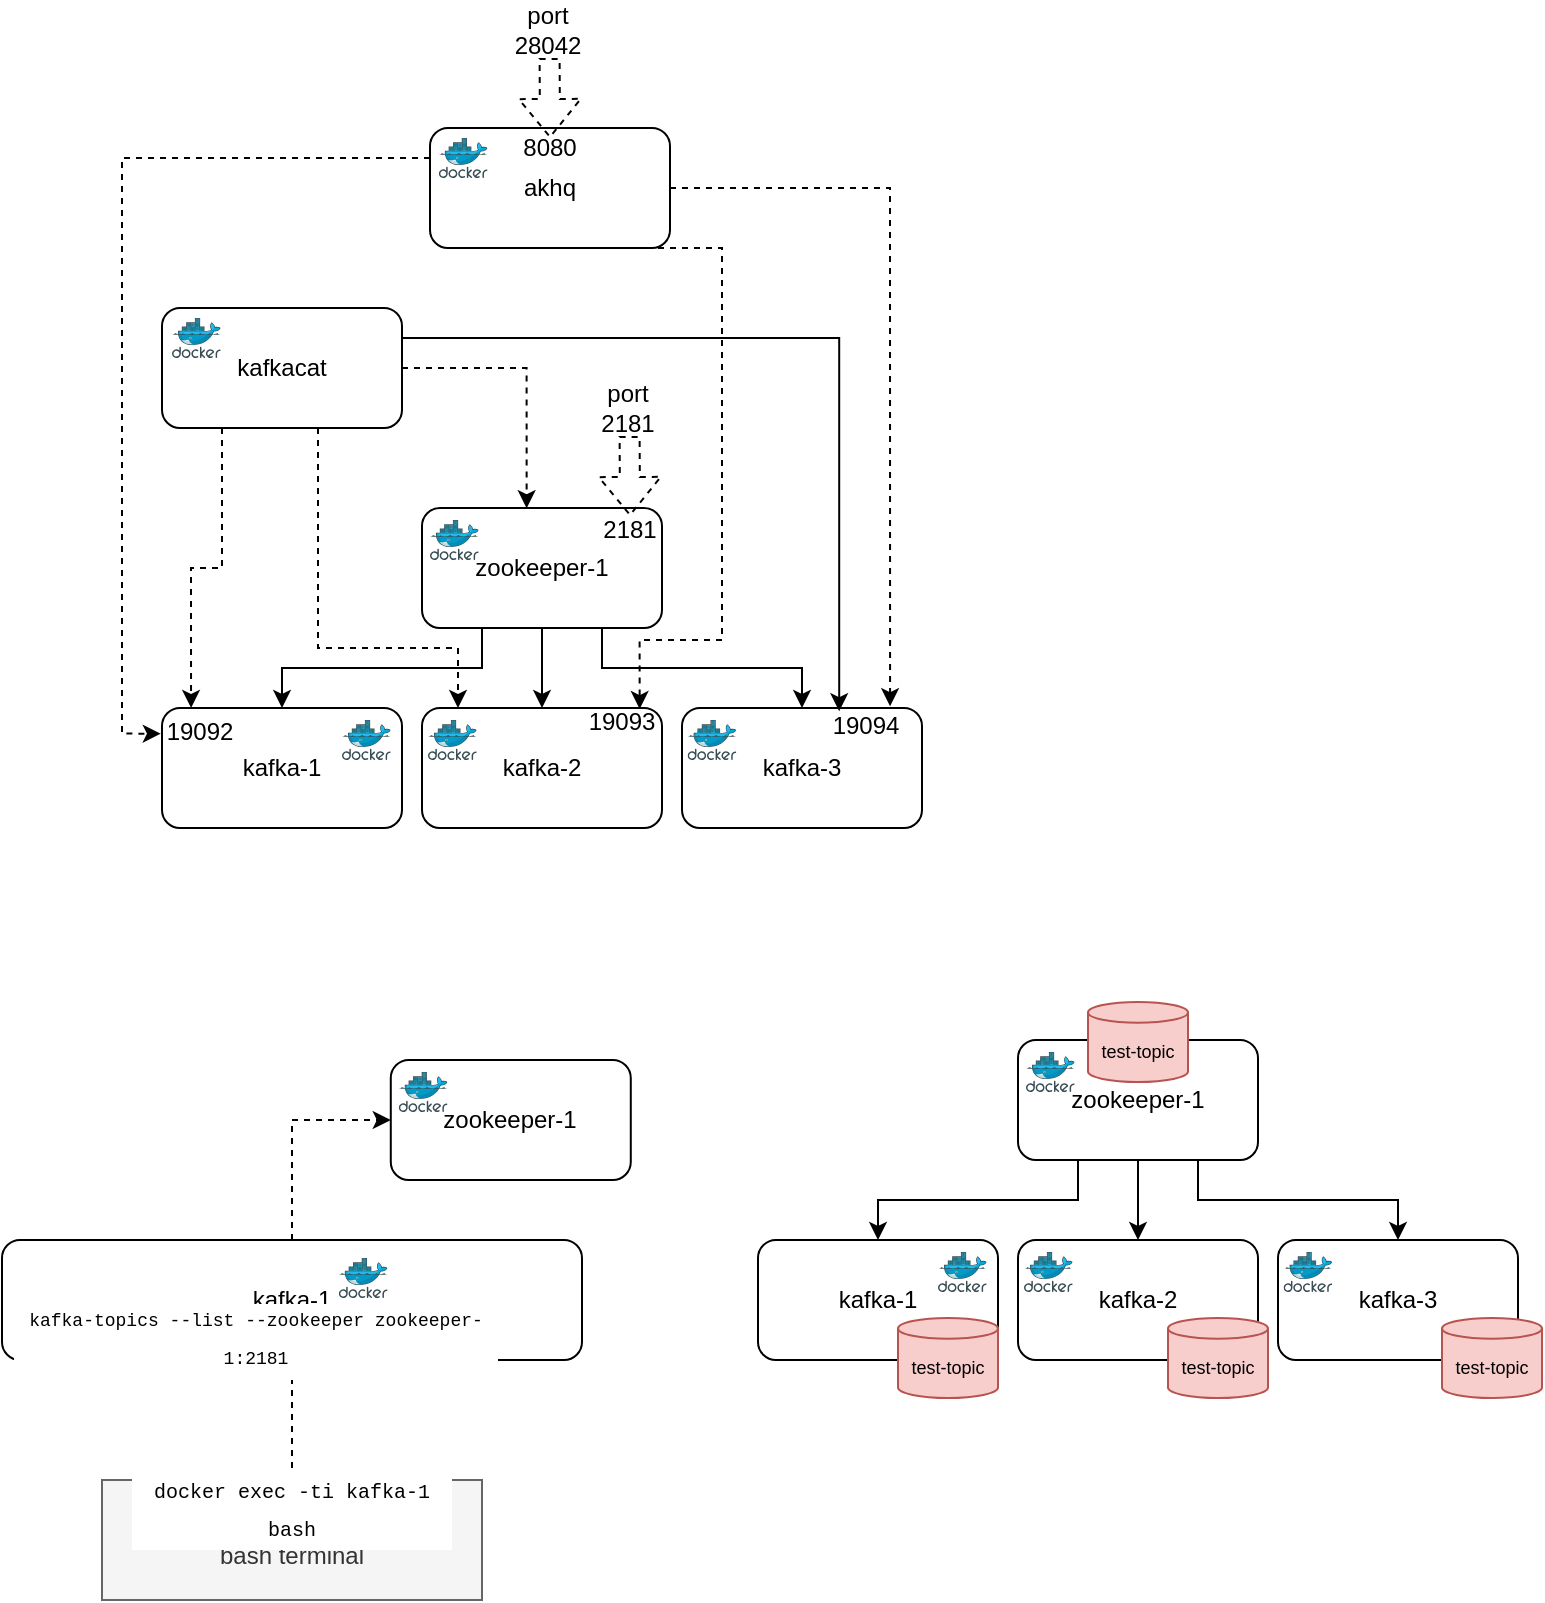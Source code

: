 <mxfile version="17.2.4" type="device" pages="2"><diagram id="u_uuwRc1NOv4MtVCJ0st" name="Page-1"><mxGraphModel dx="882" dy="692" grid="1" gridSize="10" guides="1" tooltips="1" connect="1" arrows="1" fold="1" page="1" pageScale="1" pageWidth="850" pageHeight="1100" math="0" shadow="0"><root><mxCell id="0"/><mxCell id="1" parent="0"/><mxCell id="iMErdK-eLQG_Rrcvuobb-1" value="kafka-1" style="rounded=1;whiteSpace=wrap;html=1;" vertex="1" parent="1"><mxGeometry x="140" y="374" width="120" height="60" as="geometry"/></mxCell><mxCell id="iMErdK-eLQG_Rrcvuobb-12" style="edgeStyle=orthogonalEdgeStyle;rounded=0;orthogonalLoop=1;jettySize=auto;html=1;exitX=0.25;exitY=1;exitDx=0;exitDy=0;entryX=0.5;entryY=0;entryDx=0;entryDy=0;" edge="1" parent="1" source="iMErdK-eLQG_Rrcvuobb-2" target="iMErdK-eLQG_Rrcvuobb-1"><mxGeometry relative="1" as="geometry"/></mxCell><mxCell id="iMErdK-eLQG_Rrcvuobb-13" style="edgeStyle=orthogonalEdgeStyle;rounded=0;orthogonalLoop=1;jettySize=auto;html=1;exitX=0.5;exitY=1;exitDx=0;exitDy=0;entryX=0.5;entryY=0;entryDx=0;entryDy=0;" edge="1" parent="1" source="iMErdK-eLQG_Rrcvuobb-2" target="iMErdK-eLQG_Rrcvuobb-3"><mxGeometry relative="1" as="geometry"/></mxCell><mxCell id="iMErdK-eLQG_Rrcvuobb-14" style="edgeStyle=orthogonalEdgeStyle;rounded=0;orthogonalLoop=1;jettySize=auto;html=1;exitX=0.75;exitY=1;exitDx=0;exitDy=0;entryX=0.5;entryY=0;entryDx=0;entryDy=0;" edge="1" parent="1" source="iMErdK-eLQG_Rrcvuobb-2" target="iMErdK-eLQG_Rrcvuobb-4"><mxGeometry relative="1" as="geometry"/></mxCell><mxCell id="iMErdK-eLQG_Rrcvuobb-2" value="zookeeper-1" style="rounded=1;whiteSpace=wrap;html=1;" vertex="1" parent="1"><mxGeometry x="270" y="274" width="120" height="60" as="geometry"/></mxCell><mxCell id="iMErdK-eLQG_Rrcvuobb-3" value="kafka-2" style="rounded=1;whiteSpace=wrap;html=1;" vertex="1" parent="1"><mxGeometry x="270" y="374" width="120" height="60" as="geometry"/></mxCell><mxCell id="iMErdK-eLQG_Rrcvuobb-4" value="kafka-3" style="rounded=1;whiteSpace=wrap;html=1;" vertex="1" parent="1"><mxGeometry x="400" y="374" width="120" height="60" as="geometry"/></mxCell><mxCell id="iMErdK-eLQG_Rrcvuobb-15" style="edgeStyle=orthogonalEdgeStyle;rounded=0;orthogonalLoop=1;jettySize=auto;html=1;exitX=1;exitY=0.5;exitDx=0;exitDy=0;entryX=0.436;entryY=0.002;entryDx=0;entryDy=0;entryPerimeter=0;dashed=1;" edge="1" parent="1" source="iMErdK-eLQG_Rrcvuobb-5" target="iMErdK-eLQG_Rrcvuobb-2"><mxGeometry relative="1" as="geometry"/></mxCell><mxCell id="iMErdK-eLQG_Rrcvuobb-16" style="edgeStyle=orthogonalEdgeStyle;rounded=0;orthogonalLoop=1;jettySize=auto;html=1;exitX=0.25;exitY=1;exitDx=0;exitDy=0;entryX=0.121;entryY=-0.001;entryDx=0;entryDy=0;entryPerimeter=0;dashed=1;" edge="1" parent="1" source="iMErdK-eLQG_Rrcvuobb-5" target="iMErdK-eLQG_Rrcvuobb-1"><mxGeometry relative="1" as="geometry"/></mxCell><mxCell id="iMErdK-eLQG_Rrcvuobb-17" style="edgeStyle=orthogonalEdgeStyle;rounded=0;orthogonalLoop=1;jettySize=auto;html=1;exitX=1;exitY=0.25;exitDx=0;exitDy=0;entryX=0.655;entryY=0.027;entryDx=0;entryDy=0;entryPerimeter=0;" edge="1" parent="1" source="iMErdK-eLQG_Rrcvuobb-5" target="iMErdK-eLQG_Rrcvuobb-4"><mxGeometry relative="1" as="geometry"/></mxCell><mxCell id="iMErdK-eLQG_Rrcvuobb-18" style="edgeStyle=orthogonalEdgeStyle;rounded=0;orthogonalLoop=1;jettySize=auto;html=1;exitX=0.75;exitY=1;exitDx=0;exitDy=0;entryX=0.25;entryY=0;entryDx=0;entryDy=0;dashed=1;" edge="1" parent="1"><mxGeometry relative="1" as="geometry"><mxPoint x="218" y="234" as="sourcePoint"/><mxPoint x="288" y="374" as="targetPoint"/><Array as="points"><mxPoint x="218" y="344"/><mxPoint x="288" y="344"/></Array></mxGeometry></mxCell><mxCell id="iMErdK-eLQG_Rrcvuobb-5" value="kafkacat" style="rounded=1;whiteSpace=wrap;html=1;" vertex="1" parent="1"><mxGeometry x="140" y="174" width="120" height="60" as="geometry"/></mxCell><mxCell id="iMErdK-eLQG_Rrcvuobb-6" value="" style="sketch=0;aspect=fixed;html=1;points=[];align=center;image;fontSize=12;image=img/lib/mscae/Docker.svg;" vertex="1" parent="1"><mxGeometry x="230" y="380" width="24.39" height="20" as="geometry"/></mxCell><mxCell id="iMErdK-eLQG_Rrcvuobb-7" value="" style="sketch=0;aspect=fixed;html=1;points=[];align=center;image;fontSize=12;image=img/lib/mscae/Docker.svg;" vertex="1" parent="1"><mxGeometry x="273" y="380" width="24.39" height="20" as="geometry"/></mxCell><mxCell id="iMErdK-eLQG_Rrcvuobb-10" value="" style="sketch=0;aspect=fixed;html=1;points=[];align=center;image;fontSize=12;image=img/lib/mscae/Docker.svg;" vertex="1" parent="1"><mxGeometry x="145" y="179" width="24.39" height="20" as="geometry"/></mxCell><mxCell id="iMErdK-eLQG_Rrcvuobb-11" value="" style="sketch=0;aspect=fixed;html=1;points=[];align=center;image;fontSize=12;image=img/lib/mscae/Docker.svg;" vertex="1" parent="1"><mxGeometry x="274" y="280" width="24.39" height="20" as="geometry"/></mxCell><mxCell id="Xvgvric5l0xAFflvNCxh-2" style="edgeStyle=orthogonalEdgeStyle;rounded=0;orthogonalLoop=1;jettySize=auto;html=1;exitX=1;exitY=0.5;exitDx=0;exitDy=0;entryX=0.867;entryY=-0.015;entryDx=0;entryDy=0;entryPerimeter=0;dashed=1;" edge="1" parent="1" source="iMErdK-eLQG_Rrcvuobb-19" target="iMErdK-eLQG_Rrcvuobb-4"><mxGeometry relative="1" as="geometry"/></mxCell><mxCell id="Xvgvric5l0xAFflvNCxh-3" style="edgeStyle=orthogonalEdgeStyle;rounded=0;orthogonalLoop=1;jettySize=auto;html=1;exitX=0;exitY=0.25;exitDx=0;exitDy=0;dashed=1;entryX=-0.005;entryY=0.214;entryDx=0;entryDy=0;entryPerimeter=0;" edge="1" parent="1" source="iMErdK-eLQG_Rrcvuobb-19" target="iMErdK-eLQG_Rrcvuobb-1"><mxGeometry relative="1" as="geometry"/></mxCell><mxCell id="Xvgvric5l0xAFflvNCxh-4" style="edgeStyle=orthogonalEdgeStyle;rounded=0;orthogonalLoop=1;jettySize=auto;html=1;exitX=0.75;exitY=1;exitDx=0;exitDy=0;entryX=0.907;entryY=0.009;entryDx=0;entryDy=0;entryPerimeter=0;dashed=1;" edge="1" parent="1" source="iMErdK-eLQG_Rrcvuobb-19" target="iMErdK-eLQG_Rrcvuobb-3"><mxGeometry relative="1" as="geometry"><Array as="points"><mxPoint x="420" y="144"/><mxPoint x="420" y="340"/><mxPoint x="379" y="340"/></Array></mxGeometry></mxCell><mxCell id="iMErdK-eLQG_Rrcvuobb-19" value="akhq" style="rounded=1;whiteSpace=wrap;html=1;" vertex="1" parent="1"><mxGeometry x="274.0" y="84" width="120" height="60" as="geometry"/></mxCell><mxCell id="iMErdK-eLQG_Rrcvuobb-20" value="" style="sketch=0;aspect=fixed;html=1;points=[];align=center;image;fontSize=12;image=img/lib/mscae/Docker.svg;" vertex="1" parent="1"><mxGeometry x="278.42" y="89" width="24.39" height="20" as="geometry"/></mxCell><mxCell id="iMErdK-eLQG_Rrcvuobb-21" value="" style="shape=flexArrow;endArrow=classic;html=1;rounded=0;dashed=1;entryX=0.5;entryY=0;entryDx=0;entryDy=0;" edge="1" parent="1"><mxGeometry width="50" height="50" relative="1" as="geometry"><mxPoint x="333.81" y="49" as="sourcePoint"/><mxPoint x="334.0" y="89" as="targetPoint"/></mxGeometry></mxCell><mxCell id="iMErdK-eLQG_Rrcvuobb-22" value="port 28042" style="text;html=1;strokeColor=none;fillColor=none;align=center;verticalAlign=middle;whiteSpace=wrap;rounded=0;" vertex="1" parent="1"><mxGeometry x="307.81" y="20" width="50" height="30" as="geometry"/></mxCell><mxCell id="iMErdK-eLQG_Rrcvuobb-23" value="8080" style="text;html=1;strokeColor=none;fillColor=none;align=center;verticalAlign=middle;whiteSpace=wrap;rounded=0;" vertex="1" parent="1"><mxGeometry x="303.81" y="79" width="60" height="30" as="geometry"/></mxCell><mxCell id="iMErdK-eLQG_Rrcvuobb-24" value="" style="shape=flexArrow;endArrow=classic;html=1;rounded=0;dashed=1;entryX=0.5;entryY=0;entryDx=0;entryDy=0;" edge="1" parent="1"><mxGeometry width="50" height="50" relative="1" as="geometry"><mxPoint x="373.81" y="238" as="sourcePoint"/><mxPoint x="374" y="278" as="targetPoint"/></mxGeometry></mxCell><mxCell id="iMErdK-eLQG_Rrcvuobb-25" value="port 2181" style="text;html=1;strokeColor=none;fillColor=none;align=center;verticalAlign=middle;whiteSpace=wrap;rounded=0;" vertex="1" parent="1"><mxGeometry x="347.81" y="209" width="50" height="30" as="geometry"/></mxCell><mxCell id="iMErdK-eLQG_Rrcvuobb-26" value="2181" style="text;html=1;strokeColor=none;fillColor=none;align=center;verticalAlign=middle;whiteSpace=wrap;rounded=0;" vertex="1" parent="1"><mxGeometry x="344" y="270" width="60" height="30" as="geometry"/></mxCell><mxCell id="Xvgvric5l0xAFflvNCxh-1" value="" style="sketch=0;aspect=fixed;html=1;points=[];align=center;image;fontSize=12;image=img/lib/mscae/Docker.svg;" vertex="1" parent="1"><mxGeometry x="402.8" y="380" width="24.39" height="20" as="geometry"/></mxCell><mxCell id="Xvgvric5l0xAFflvNCxh-5" value="19093" style="text;html=1;strokeColor=none;fillColor=none;align=center;verticalAlign=middle;whiteSpace=wrap;rounded=0;" vertex="1" parent="1"><mxGeometry x="340" y="366" width="60" height="30" as="geometry"/></mxCell><mxCell id="Xvgvric5l0xAFflvNCxh-6" value="19094" style="text;html=1;strokeColor=none;fillColor=none;align=center;verticalAlign=middle;whiteSpace=wrap;rounded=0;" vertex="1" parent="1"><mxGeometry x="462" y="368" width="60" height="30" as="geometry"/></mxCell><mxCell id="Xvgvric5l0xAFflvNCxh-7" value="19092" style="text;html=1;strokeColor=none;fillColor=none;align=center;verticalAlign=middle;whiteSpace=wrap;rounded=0;" vertex="1" parent="1"><mxGeometry x="129.19" y="371" width="60" height="30" as="geometry"/></mxCell><mxCell id="Xvgvric5l0xAFflvNCxh-15" style="edgeStyle=orthogonalEdgeStyle;rounded=0;orthogonalLoop=1;jettySize=auto;html=1;exitX=0.5;exitY=0;exitDx=0;exitDy=0;entryX=0;entryY=0.5;entryDx=0;entryDy=0;dashed=1;" edge="1" parent="1" source="Xvgvric5l0xAFflvNCxh-8" target="Xvgvric5l0xAFflvNCxh-13"><mxGeometry relative="1" as="geometry"/></mxCell><mxCell id="Xvgvric5l0xAFflvNCxh-8" value="kafka-1" style="rounded=1;whiteSpace=wrap;html=1;" vertex="1" parent="1"><mxGeometry x="60" y="640" width="290" height="60" as="geometry"/></mxCell><mxCell id="Xvgvric5l0xAFflvNCxh-9" value="" style="sketch=0;aspect=fixed;html=1;points=[];align=center;image;fontSize=12;image=img/lib/mscae/Docker.svg;" vertex="1" parent="1"><mxGeometry x="228.42" y="649" width="24.39" height="20" as="geometry"/></mxCell><mxCell id="Xvgvric5l0xAFflvNCxh-12" style="edgeStyle=orthogonalEdgeStyle;rounded=0;orthogonalLoop=1;jettySize=auto;html=1;exitX=0.5;exitY=0;exitDx=0;exitDy=0;dashed=1;" edge="1" parent="1" source="Xvgvric5l0xAFflvNCxh-11" target="Xvgvric5l0xAFflvNCxh-8"><mxGeometry relative="1" as="geometry"/></mxCell><mxCell id="Xvgvric5l0xAFflvNCxh-11" value="&lt;br&gt;bash terminal" style="rounded=0;whiteSpace=wrap;html=1;fillColor=#f5f5f5;fontColor=#333333;strokeColor=#666666;" vertex="1" parent="1"><mxGeometry x="110" y="760" width="190" height="60" as="geometry"/></mxCell><mxCell id="Xvgvric5l0xAFflvNCxh-13" value="zookeeper-1" style="rounded=1;whiteSpace=wrap;html=1;" vertex="1" parent="1"><mxGeometry x="254.39" y="550" width="120" height="60" as="geometry"/></mxCell><mxCell id="Xvgvric5l0xAFflvNCxh-14" value="" style="sketch=0;aspect=fixed;html=1;points=[];align=center;image;fontSize=12;image=img/lib/mscae/Docker.svg;" vertex="1" parent="1"><mxGeometry x="258.39" y="556" width="24.39" height="20" as="geometry"/></mxCell><mxCell id="Xvgvric5l0xAFflvNCxh-16" value="&#10;&#10;&lt;div style=&quot;color: rgb(0, 0, 0); background-color: rgb(255, 255, 255); font-family: consolas, &amp;quot;courier new&amp;quot;, monospace; font-weight: normal; font-size: 10px; line-height: 19px;&quot;&gt;&lt;div style=&quot;font-size: 10px;&quot;&gt;&lt;span style=&quot;color: rgb(0, 0, 0); font-size: 10px;&quot;&gt;docker exec -ti kafka-1 bash&lt;/span&gt;&lt;/div&gt;&lt;/div&gt;&#10;&#10;" style="text;html=1;strokeColor=none;fillColor=none;align=center;verticalAlign=middle;whiteSpace=wrap;rounded=0;fontSize=10;" vertex="1" parent="1"><mxGeometry x="124.19" y="760" width="162.19" height="30" as="geometry"/></mxCell><mxCell id="Xvgvric5l0xAFflvNCxh-17" value="&lt;div style=&quot;background-color: rgb(255, 255, 255); font-family: consolas, &amp;quot;courier new&amp;quot;, monospace; font-size: 9px; line-height: 19px;&quot;&gt;kafka-topics --list --zookeeper zookeeper-1:2181&lt;/div&gt;" style="text;html=1;strokeColor=none;fillColor=none;align=center;verticalAlign=middle;whiteSpace=wrap;rounded=0;fontSize=9;" vertex="1" parent="1"><mxGeometry x="65" y="675" width="243.77" height="30" as="geometry"/></mxCell><mxCell id="Xvgvric5l0xAFflvNCxh-18" value="kafka-1" style="rounded=1;whiteSpace=wrap;html=1;" vertex="1" parent="1"><mxGeometry x="438" y="640" width="120" height="60" as="geometry"/></mxCell><mxCell id="Xvgvric5l0xAFflvNCxh-19" style="edgeStyle=orthogonalEdgeStyle;rounded=0;orthogonalLoop=1;jettySize=auto;html=1;exitX=0.25;exitY=1;exitDx=0;exitDy=0;entryX=0.5;entryY=0;entryDx=0;entryDy=0;" edge="1" parent="1" source="Xvgvric5l0xAFflvNCxh-22" target="Xvgvric5l0xAFflvNCxh-18"><mxGeometry relative="1" as="geometry"/></mxCell><mxCell id="Xvgvric5l0xAFflvNCxh-20" style="edgeStyle=orthogonalEdgeStyle;rounded=0;orthogonalLoop=1;jettySize=auto;html=1;exitX=0.5;exitY=1;exitDx=0;exitDy=0;entryX=0.5;entryY=0;entryDx=0;entryDy=0;" edge="1" parent="1" source="Xvgvric5l0xAFflvNCxh-22" target="Xvgvric5l0xAFflvNCxh-23"><mxGeometry relative="1" as="geometry"/></mxCell><mxCell id="Xvgvric5l0xAFflvNCxh-21" style="edgeStyle=orthogonalEdgeStyle;rounded=0;orthogonalLoop=1;jettySize=auto;html=1;exitX=0.75;exitY=1;exitDx=0;exitDy=0;entryX=0.5;entryY=0;entryDx=0;entryDy=0;" edge="1" parent="1" source="Xvgvric5l0xAFflvNCxh-22" target="Xvgvric5l0xAFflvNCxh-24"><mxGeometry relative="1" as="geometry"/></mxCell><mxCell id="Xvgvric5l0xAFflvNCxh-22" value="zookeeper-1" style="rounded=1;whiteSpace=wrap;html=1;" vertex="1" parent="1"><mxGeometry x="568" y="540" width="120" height="60" as="geometry"/></mxCell><mxCell id="Xvgvric5l0xAFflvNCxh-23" value="kafka-2" style="rounded=1;whiteSpace=wrap;html=1;" vertex="1" parent="1"><mxGeometry x="568" y="640" width="120" height="60" as="geometry"/></mxCell><mxCell id="Xvgvric5l0xAFflvNCxh-24" value="kafka-3" style="rounded=1;whiteSpace=wrap;html=1;" vertex="1" parent="1"><mxGeometry x="698" y="640" width="120" height="60" as="geometry"/></mxCell><mxCell id="Xvgvric5l0xAFflvNCxh-25" value="" style="sketch=0;aspect=fixed;html=1;points=[];align=center;image;fontSize=12;image=img/lib/mscae/Docker.svg;" vertex="1" parent="1"><mxGeometry x="528" y="646" width="24.39" height="20" as="geometry"/></mxCell><mxCell id="Xvgvric5l0xAFflvNCxh-26" value="" style="sketch=0;aspect=fixed;html=1;points=[];align=center;image;fontSize=12;image=img/lib/mscae/Docker.svg;" vertex="1" parent="1"><mxGeometry x="571" y="646" width="24.39" height="20" as="geometry"/></mxCell><mxCell id="Xvgvric5l0xAFflvNCxh-27" value="" style="sketch=0;aspect=fixed;html=1;points=[];align=center;image;fontSize=12;image=img/lib/mscae/Docker.svg;" vertex="1" parent="1"><mxGeometry x="572" y="546" width="24.39" height="20" as="geometry"/></mxCell><mxCell id="Xvgvric5l0xAFflvNCxh-29" value="" style="sketch=0;aspect=fixed;html=1;points=[];align=center;image;fontSize=12;image=img/lib/mscae/Docker.svg;" vertex="1" parent="1"><mxGeometry x="700.8" y="646" width="24.39" height="20" as="geometry"/></mxCell><mxCell id="Xvgvric5l0xAFflvNCxh-33" value="test-topic" style="shape=cylinder3;whiteSpace=wrap;html=1;boundedLbl=1;backgroundOutline=1;size=5.2;fontSize=9;fillColor=#f8cecc;strokeColor=#b85450;" vertex="1" parent="1"><mxGeometry x="603" y="521" width="50" height="40" as="geometry"/></mxCell><mxCell id="Xvgvric5l0xAFflvNCxh-34" value="test-topic" style="shape=cylinder3;whiteSpace=wrap;html=1;boundedLbl=1;backgroundOutline=1;size=5.2;fontSize=9;fillColor=#f8cecc;strokeColor=#b85450;" vertex="1" parent="1"><mxGeometry x="508" y="679" width="50" height="40" as="geometry"/></mxCell><mxCell id="Xvgvric5l0xAFflvNCxh-35" value="test-topic" style="shape=cylinder3;whiteSpace=wrap;html=1;boundedLbl=1;backgroundOutline=1;size=5.2;fontSize=9;fillColor=#f8cecc;strokeColor=#b85450;" vertex="1" parent="1"><mxGeometry x="643" y="679" width="50" height="40" as="geometry"/></mxCell><mxCell id="Xvgvric5l0xAFflvNCxh-36" value="test-topic" style="shape=cylinder3;whiteSpace=wrap;html=1;boundedLbl=1;backgroundOutline=1;size=5.2;fontSize=9;fillColor=#f8cecc;strokeColor=#b85450;" vertex="1" parent="1"><mxGeometry x="780" y="679" width="50" height="40" as="geometry"/></mxCell></root></mxGraphModel></diagram><diagram id="PzvFDjlK8IA-W3NOk99B" name="Page-2"><mxGraphModel dx="901" dy="393" grid="1" gridSize="10" guides="1" tooltips="1" connect="1" arrows="1" fold="1" page="0" pageScale="1" pageWidth="850" pageHeight="1100" math="0" shadow="0"><root><mxCell id="0"/><mxCell id="1" parent="0"/><mxCell id="pv3WKwKZYlG93iTxQAby-16" value="" style="rounded=0;whiteSpace=wrap;html=1;fontSize=9;fillColor=#f5f5f5;fontColor=#333333;strokeColor=#666666;" vertex="1" parent="1"><mxGeometry x="140" y="255" width="440" height="285" as="geometry"/></mxCell><mxCell id="pv3WKwKZYlG93iTxQAby-1" value="kafka-1" style="rounded=1;whiteSpace=wrap;html=1;" vertex="1" parent="1"><mxGeometry x="170" y="409" width="120" height="60" as="geometry"/></mxCell><mxCell id="pv3WKwKZYlG93iTxQAby-2" style="edgeStyle=orthogonalEdgeStyle;rounded=0;orthogonalLoop=1;jettySize=auto;html=1;exitX=0.25;exitY=1;exitDx=0;exitDy=0;entryX=0.75;entryY=0;entryDx=0;entryDy=0;" edge="1" parent="1" source="pv3WKwKZYlG93iTxQAby-5" target="pv3WKwKZYlG93iTxQAby-1"><mxGeometry relative="1" as="geometry"/></mxCell><mxCell id="pv3WKwKZYlG93iTxQAby-3" style="edgeStyle=orthogonalEdgeStyle;rounded=0;orthogonalLoop=1;jettySize=auto;html=1;exitX=0.5;exitY=1;exitDx=0;exitDy=0;entryX=0.5;entryY=0;entryDx=0;entryDy=0;" edge="1" parent="1" source="pv3WKwKZYlG93iTxQAby-5" target="pv3WKwKZYlG93iTxQAby-6"><mxGeometry relative="1" as="geometry"/></mxCell><mxCell id="pv3WKwKZYlG93iTxQAby-4" style="edgeStyle=orthogonalEdgeStyle;rounded=0;orthogonalLoop=1;jettySize=auto;html=1;exitX=0.75;exitY=1;exitDx=0;exitDy=0;entryX=0.5;entryY=0;entryDx=0;entryDy=0;" edge="1" parent="1" source="pv3WKwKZYlG93iTxQAby-5" target="pv3WKwKZYlG93iTxQAby-7"><mxGeometry relative="1" as="geometry"/></mxCell><mxCell id="pv3WKwKZYlG93iTxQAby-5" value="zookeeper-1" style="rounded=1;whiteSpace=wrap;html=1;" vertex="1" parent="1"><mxGeometry x="300" y="309" width="120" height="60" as="geometry"/></mxCell><mxCell id="pv3WKwKZYlG93iTxQAby-6" value="kafka-2" style="rounded=1;whiteSpace=wrap;html=1;" vertex="1" parent="1"><mxGeometry x="300" y="409" width="120" height="60" as="geometry"/></mxCell><mxCell id="pv3WKwKZYlG93iTxQAby-7" value="kafka-3" style="rounded=1;whiteSpace=wrap;html=1;" vertex="1" parent="1"><mxGeometry x="430" y="409" width="120" height="60" as="geometry"/></mxCell><mxCell id="pv3WKwKZYlG93iTxQAby-8" value="" style="sketch=0;aspect=fixed;html=1;points=[];align=center;image;fontSize=12;image=img/lib/mscae/Docker.svg;" vertex="1" parent="1"><mxGeometry x="260" y="415" width="24.39" height="20" as="geometry"/></mxCell><mxCell id="pv3WKwKZYlG93iTxQAby-9" value="" style="sketch=0;aspect=fixed;html=1;points=[];align=center;image;fontSize=12;image=img/lib/mscae/Docker.svg;" vertex="1" parent="1"><mxGeometry x="303" y="415" width="24.39" height="20" as="geometry"/></mxCell><mxCell id="pv3WKwKZYlG93iTxQAby-10" value="" style="sketch=0;aspect=fixed;html=1;points=[];align=center;image;fontSize=12;image=img/lib/mscae/Docker.svg;" vertex="1" parent="1"><mxGeometry x="304" y="315" width="24.39" height="20" as="geometry"/></mxCell><mxCell id="pv3WKwKZYlG93iTxQAby-11" value="" style="sketch=0;aspect=fixed;html=1;points=[];align=center;image;fontSize=12;image=img/lib/mscae/Docker.svg;" vertex="1" parent="1"><mxGeometry x="432.8" y="415" width="24.39" height="20" as="geometry"/></mxCell><mxCell id="pv3WKwKZYlG93iTxQAby-13" value="test-topic" style="shape=cylinder3;whiteSpace=wrap;html=1;boundedLbl=1;backgroundOutline=1;size=5.2;fontSize=9;fillColor=#f8cecc;strokeColor=#b85450;" vertex="1" parent="1"><mxGeometry x="199.39" y="490" width="105" height="40" as="geometry"/></mxCell><mxCell id="pv3WKwKZYlG93iTxQAby-17" value="Kafka Cluster" style="text;html=1;strokeColor=none;fillColor=none;align=center;verticalAlign=middle;whiteSpace=wrap;rounded=0;fontSize=9;" vertex="1" parent="1"><mxGeometry x="519" y="255" width="60" height="30" as="geometry"/></mxCell><mxCell id="ieklSCvzwvXhDXg3WENt-3" style="edgeStyle=orthogonalEdgeStyle;rounded=0;orthogonalLoop=1;jettySize=auto;html=1;exitX=0.5;exitY=1;exitDx=0;exitDy=0;entryX=0.25;entryY=0;entryDx=0;entryDy=0;dashed=1;fontSize=9;" edge="1" parent="1" source="ieklSCvzwvXhDXg3WENt-1" target="pv3WKwKZYlG93iTxQAby-1"><mxGeometry relative="1" as="geometry"/></mxCell><mxCell id="ieklSCvzwvXhDXg3WENt-6" style="edgeStyle=orthogonalEdgeStyle;rounded=0;orthogonalLoop=1;jettySize=auto;html=1;exitX=0.75;exitY=1;exitDx=0;exitDy=0;dashed=1;fontSize=9;" edge="1" parent="1" source="ieklSCvzwvXhDXg3WENt-1" target="pv3WKwKZYlG93iTxQAby-1"><mxGeometry relative="1" as="geometry"><Array as="points"><mxPoint x="260" y="350"/><mxPoint x="230" y="350"/></Array></mxGeometry></mxCell><mxCell id="ieklSCvzwvXhDXg3WENt-1" value="kafkacat" style="rounded=1;whiteSpace=wrap;html=1;" vertex="1" parent="1"><mxGeometry x="170" y="150" width="120" height="60" as="geometry"/></mxCell><mxCell id="ieklSCvzwvXhDXg3WENt-2" value="" style="sketch=0;aspect=fixed;html=1;points=[];align=center;image;fontSize=12;image=img/lib/mscae/Docker.svg;" vertex="1" parent="1"><mxGeometry x="175" y="155" width="24.39" height="20" as="geometry"/></mxCell><mxCell id="ieklSCvzwvXhDXg3WENt-4" style="edgeStyle=orthogonalEdgeStyle;rounded=0;orthogonalLoop=1;jettySize=auto;html=1;exitX=0.25;exitY=0;exitDx=0;exitDy=0;entryX=0.145;entryY=0;entryDx=0;entryDy=1.508;entryPerimeter=0;dashed=1;fontSize=9;" edge="1" parent="1" source="pv3WKwKZYlG93iTxQAby-1" target="pv3WKwKZYlG93iTxQAby-13"><mxGeometry relative="1" as="geometry"><Array as="points"><mxPoint x="200" y="460"/><mxPoint x="215" y="460"/><mxPoint x="215" y="492"/></Array></mxGeometry></mxCell><mxCell id="ieklSCvzwvXhDXg3WENt-5" value="&lt;div style=&quot;background-color: rgb(255, 255, 255); font-family: consolas, &amp;quot;courier new&amp;quot;, monospace; font-size: 10px; line-height: 19px;&quot;&gt;kafkacat -C -b kafka-1:19092 -t test-topic&lt;/div&gt;" style="text;html=1;strokeColor=none;fillColor=none;align=center;verticalAlign=middle;whiteSpace=wrap;rounded=0;fontSize=10;" vertex="1" parent="1"><mxGeometry x="-14" y="210" width="247.4" height="30" as="geometry"/></mxCell><mxCell id="ieklSCvzwvXhDXg3WENt-7" style="edgeStyle=orthogonalEdgeStyle;rounded=0;orthogonalLoop=1;jettySize=auto;html=1;exitX=0.5;exitY=0;exitDx=0;exitDy=0;entryX=0.5;entryY=0;entryDx=0;entryDy=0;entryPerimeter=0;dashed=1;fontSize=9;" edge="1" parent="1" source="pv3WKwKZYlG93iTxQAby-1" target="pv3WKwKZYlG93iTxQAby-13"><mxGeometry relative="1" as="geometry"><Array as="points"><mxPoint x="230" y="460"/><mxPoint x="252" y="460"/></Array></mxGeometry></mxCell><mxCell id="ieklSCvzwvXhDXg3WENt-8" value="&lt;div style=&quot;background-color: rgb(255, 255, 255); font-family: consolas, &amp;quot;courier new&amp;quot;, monospace; font-size: 10px; line-height: 19px;&quot;&gt;&lt;div style=&quot;font-family: consolas, &amp;quot;courier new&amp;quot;, monospace; font-size: 10px; line-height: 19px;&quot;&gt;kafkacat -P -b kafka-1:19092 -t test-topic&lt;/div&gt;&lt;/div&gt;" style="text;html=1;strokeColor=none;fillColor=none;align=center;verticalAlign=middle;whiteSpace=wrap;rounded=0;fontSize=10;" vertex="1" parent="1"><mxGeometry x="254" y="212" width="263" height="30" as="geometry"/></mxCell><mxCell id="ieklSCvzwvXhDXg3WENt-9" value="test-topic" style="shape=cylinder3;whiteSpace=wrap;html=1;boundedLbl=1;backgroundOutline=1;size=5.2;fontSize=15;fillColor=#f8cecc;strokeColor=#b85450;" vertex="1" parent="1"><mxGeometry x="210" y="820" width="170" height="130" as="geometry"/></mxCell><mxCell id="ieklSCvzwvXhDXg3WENt-20" style="edgeStyle=orthogonalEdgeStyle;rounded=0;orthogonalLoop=1;jettySize=auto;html=1;exitX=1.003;exitY=0.102;exitDx=0;exitDy=0;entryX=-0.006;entryY=0.166;entryDx=0;entryDy=0;entryPerimeter=0;dashed=1;fontSize=15;exitPerimeter=0;" edge="1" parent="1" source="ieklSCvzwvXhDXg3WENt-19" target="ieklSCvzwvXhDXg3WENt-9"><mxGeometry relative="1" as="geometry"><Array as="points"><mxPoint x="80" y="850"/><mxPoint x="145" y="850"/><mxPoint x="145" y="842"/></Array></mxGeometry></mxCell><mxCell id="ieklSCvzwvXhDXg3WENt-19" value="Producer" style="rounded=0;whiteSpace=wrap;html=1;fontSize=15;" vertex="1" parent="1"><mxGeometry x="-40" y="840" width="120" height="60" as="geometry"/></mxCell><mxCell id="ieklSCvzwvXhDXg3WENt-21" style="edgeStyle=orthogonalEdgeStyle;rounded=0;orthogonalLoop=1;jettySize=auto;html=1;exitX=1;exitY=0.5;exitDx=0;exitDy=0;entryX=0;entryY=0;entryDx=0;entryDy=94.9;entryPerimeter=0;dashed=1;fontSize=15;" edge="1" source="ieklSCvzwvXhDXg3WENt-22" parent="1"><mxGeometry relative="1" as="geometry"><mxPoint x="180" y="854.9" as="targetPoint"/></mxGeometry></mxCell><mxCell id="ieklSCvzwvXhDXg3WENt-22" value="Producer" style="rounded=0;whiteSpace=wrap;html=1;fontSize=15;" vertex="1" parent="1"><mxGeometry x="-30" y="850" width="120" height="60" as="geometry"/></mxCell><mxCell id="ieklSCvzwvXhDXg3WENt-23" style="edgeStyle=orthogonalEdgeStyle;rounded=0;orthogonalLoop=1;jettySize=auto;html=1;exitX=1;exitY=0.5;exitDx=0;exitDy=0;entryX=0;entryY=0;entryDx=0;entryDy=94.9;entryPerimeter=0;dashed=1;fontSize=15;" edge="1" source="ieklSCvzwvXhDXg3WENt-24" parent="1"><mxGeometry relative="1" as="geometry"><mxPoint x="190" y="864.9" as="targetPoint"/></mxGeometry></mxCell><mxCell id="ieklSCvzwvXhDXg3WENt-24" value="Producer" style="rounded=0;whiteSpace=wrap;html=1;fontSize=15;" vertex="1" parent="1"><mxGeometry x="-20" y="860" width="120" height="60" as="geometry"/></mxCell><mxCell id="ieklSCvzwvXhDXg3WENt-25" style="edgeStyle=orthogonalEdgeStyle;rounded=0;orthogonalLoop=1;jettySize=auto;html=1;exitX=1;exitY=0.5;exitDx=0;exitDy=0;entryX=0;entryY=0;entryDx=0;entryDy=94.9;entryPerimeter=0;dashed=1;fontSize=15;" edge="1" source="ieklSCvzwvXhDXg3WENt-26" parent="1"><mxGeometry relative="1" as="geometry"><mxPoint x="200" y="874.9" as="targetPoint"/></mxGeometry></mxCell><mxCell id="ieklSCvzwvXhDXg3WENt-26" value="Producer" style="rounded=0;whiteSpace=wrap;html=1;fontSize=15;" vertex="1" parent="1"><mxGeometry x="-10" y="870" width="120" height="60" as="geometry"/></mxCell><mxCell id="ieklSCvzwvXhDXg3WENt-27" style="edgeStyle=orthogonalEdgeStyle;rounded=0;orthogonalLoop=1;jettySize=auto;html=1;exitX=1;exitY=0.5;exitDx=0;exitDy=0;entryX=0;entryY=0;entryDx=0;entryDy=94.9;entryPerimeter=0;dashed=1;fontSize=15;" edge="1" source="ieklSCvzwvXhDXg3WENt-28" parent="1"><mxGeometry relative="1" as="geometry"><mxPoint x="210" y="884.9" as="targetPoint"/></mxGeometry></mxCell><mxCell id="ieklSCvzwvXhDXg3WENt-28" value="Producer" style="rounded=0;whiteSpace=wrap;html=1;fontSize=15;" vertex="1" parent="1"><mxGeometry y="880" width="120" height="60" as="geometry"/></mxCell><mxCell id="ieklSCvzwvXhDXg3WENt-29" style="edgeStyle=orthogonalEdgeStyle;rounded=0;orthogonalLoop=1;jettySize=auto;html=1;exitX=1;exitY=0.5;exitDx=0;exitDy=0;entryX=0;entryY=0;entryDx=0;entryDy=94.9;entryPerimeter=0;dashed=1;fontSize=15;" edge="1" source="ieklSCvzwvXhDXg3WENt-30" parent="1"><mxGeometry relative="1" as="geometry"><mxPoint x="220" y="894.9" as="targetPoint"/></mxGeometry></mxCell><mxCell id="ieklSCvzwvXhDXg3WENt-30" value="Producer" style="rounded=0;whiteSpace=wrap;html=1;fontSize=15;" vertex="1" parent="1"><mxGeometry x="10" y="890" width="120" height="60" as="geometry"/></mxCell><mxCell id="ieklSCvzwvXhDXg3WENt-31" style="edgeStyle=orthogonalEdgeStyle;rounded=0;orthogonalLoop=1;jettySize=auto;html=1;exitX=1;exitY=0.5;exitDx=0;exitDy=0;entryX=0;entryY=0;entryDx=0;entryDy=94.9;entryPerimeter=0;dashed=1;fontSize=15;" edge="1" source="ieklSCvzwvXhDXg3WENt-32" parent="1"><mxGeometry relative="1" as="geometry"><mxPoint x="230" y="904.9" as="targetPoint"/></mxGeometry></mxCell><mxCell id="ieklSCvzwvXhDXg3WENt-32" value="Producer" style="rounded=0;whiteSpace=wrap;html=1;fontSize=15;" vertex="1" parent="1"><mxGeometry x="20" y="900" width="120" height="60" as="geometry"/></mxCell><mxCell id="ieklSCvzwvXhDXg3WENt-33" style="edgeStyle=orthogonalEdgeStyle;rounded=0;orthogonalLoop=1;jettySize=auto;html=1;exitX=1;exitY=0.5;exitDx=0;exitDy=0;entryX=0;entryY=0;entryDx=0;entryDy=94.9;entryPerimeter=0;dashed=1;fontSize=15;" edge="1" source="ieklSCvzwvXhDXg3WENt-34" parent="1"><mxGeometry relative="1" as="geometry"><mxPoint x="240" y="914.9" as="targetPoint"/></mxGeometry></mxCell><mxCell id="ieklSCvzwvXhDXg3WENt-34" value="Producer" style="rounded=0;whiteSpace=wrap;html=1;fontSize=15;" vertex="1" parent="1"><mxGeometry x="30" y="910" width="120" height="60" as="geometry"/></mxCell><mxCell id="ieklSCvzwvXhDXg3WENt-35" value="Producing I, II, III, ... ,IX, X to test-topic" style="shape=callout;whiteSpace=wrap;html=1;perimeter=calloutPerimeter;fontSize=15;" vertex="1" parent="1"><mxGeometry x="-5" y="750" width="150" height="80" as="geometry"/></mxCell></root></mxGraphModel></diagram></mxfile>